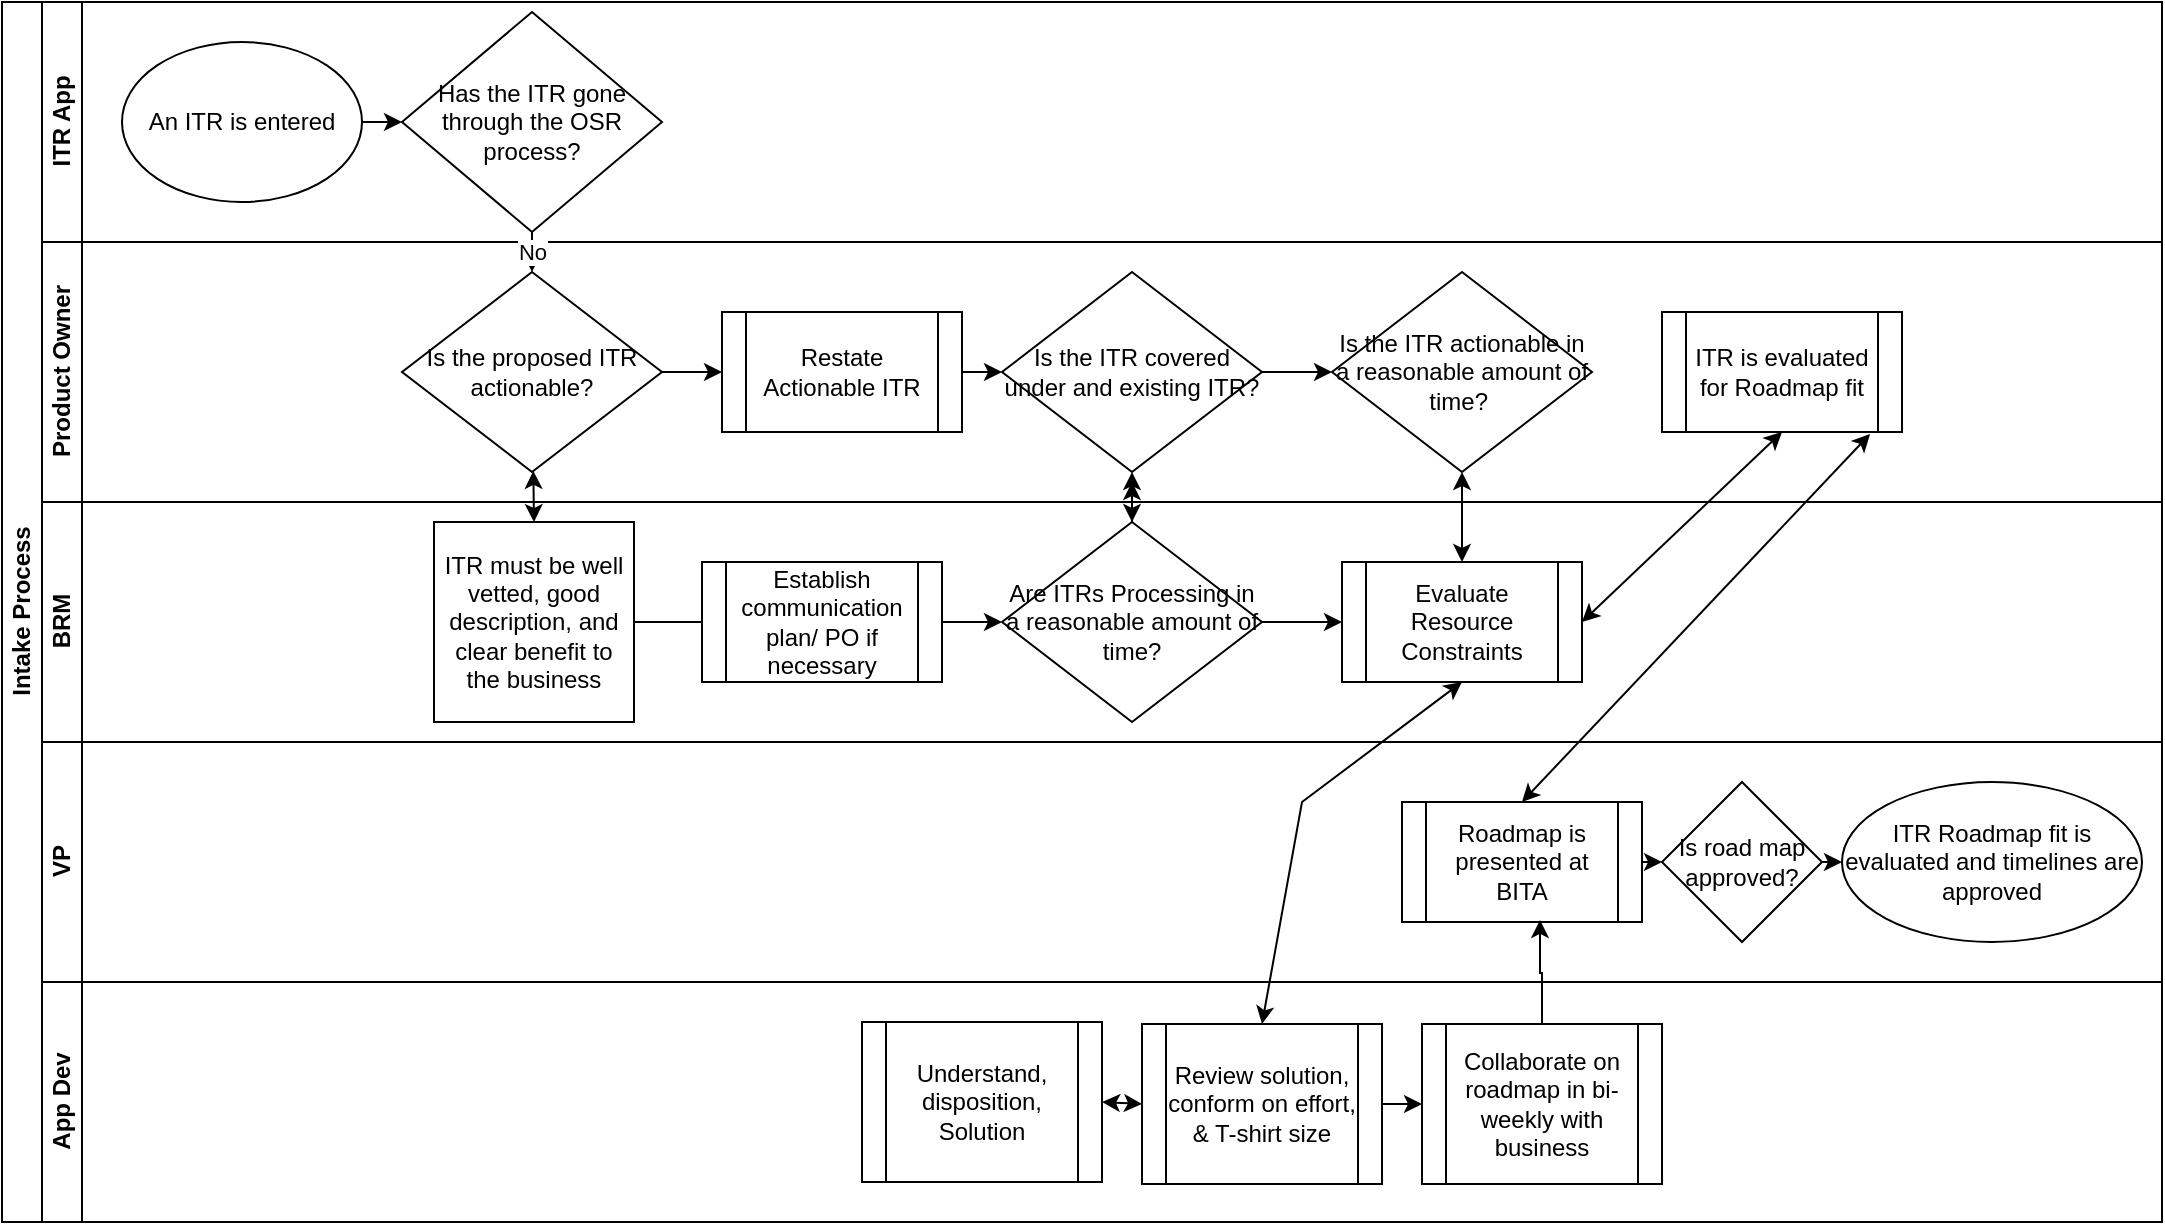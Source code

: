 <mxfile version="17.4.0" type="github">
  <diagram id="prtHgNgQTEPvFCAcTncT" name="Page-1">
    <mxGraphModel dx="1422" dy="705" grid="1" gridSize="10" guides="1" tooltips="1" connect="1" arrows="1" fold="1" page="1" pageScale="1" pageWidth="1169" pageHeight="827" math="0" shadow="0">
      <root>
        <mxCell id="0" />
        <mxCell id="1" parent="0" />
        <mxCell id="dNxyNK7c78bLwvsdeMH5-19" value="Intake Process" style="swimlane;html=1;childLayout=stackLayout;resizeParent=1;resizeParentMax=0;horizontal=0;startSize=20;horizontalStack=0;" parent="1" vertex="1">
          <mxGeometry x="30" y="40" width="1080" height="610" as="geometry" />
        </mxCell>
        <mxCell id="dNxyNK7c78bLwvsdeMH5-20" value="ITR App" style="swimlane;html=1;startSize=20;horizontal=0;" parent="dNxyNK7c78bLwvsdeMH5-19" vertex="1">
          <mxGeometry x="20" width="1060" height="120" as="geometry" />
        </mxCell>
        <mxCell id="entrwyZ9uFgelGxpIfvZ-3" value="Has the ITR gone through the OSR process?" style="rhombus;whiteSpace=wrap;html=1;" parent="dNxyNK7c78bLwvsdeMH5-20" vertex="1">
          <mxGeometry x="180" y="5" width="130" height="110" as="geometry" />
        </mxCell>
        <mxCell id="1ffi9P81lXBY1y_ssdZM-1" value="An ITR is entered" style="ellipse;whiteSpace=wrap;html=1;" parent="dNxyNK7c78bLwvsdeMH5-20" vertex="1">
          <mxGeometry x="40" y="20" width="120" height="80" as="geometry" />
        </mxCell>
        <mxCell id="1ffi9P81lXBY1y_ssdZM-18" value="" style="endArrow=classic;html=1;rounded=0;exitX=1;exitY=0.5;exitDx=0;exitDy=0;entryX=0;entryY=0.5;entryDx=0;entryDy=0;" parent="dNxyNK7c78bLwvsdeMH5-20" source="1ffi9P81lXBY1y_ssdZM-1" target="entrwyZ9uFgelGxpIfvZ-3" edge="1">
          <mxGeometry width="50" height="50" relative="1" as="geometry">
            <mxPoint x="510" y="250" as="sourcePoint" />
            <mxPoint x="560" y="200" as="targetPoint" />
          </mxGeometry>
        </mxCell>
        <mxCell id="dNxyNK7c78bLwvsdeMH5-21" value="Product Owner" style="swimlane;html=1;startSize=20;horizontal=0;" parent="dNxyNK7c78bLwvsdeMH5-19" vertex="1">
          <mxGeometry x="20" y="120" width="1060" height="130" as="geometry" />
        </mxCell>
        <mxCell id="entrwyZ9uFgelGxpIfvZ-5" value="Is the proposed ITR actionable?" style="rhombus;whiteSpace=wrap;html=1;" parent="dNxyNK7c78bLwvsdeMH5-21" vertex="1">
          <mxGeometry x="180" y="15" width="130" height="100" as="geometry" />
        </mxCell>
        <mxCell id="1ffi9P81lXBY1y_ssdZM-3" value="Is the ITR covered under and existing ITR?" style="rhombus;whiteSpace=wrap;html=1;" parent="dNxyNK7c78bLwvsdeMH5-21" vertex="1">
          <mxGeometry x="480" y="15" width="130" height="100" as="geometry" />
        </mxCell>
        <mxCell id="1ffi9P81lXBY1y_ssdZM-4" value="Is the ITR actionable in a reasonable amount of time?&amp;nbsp;" style="rhombus;whiteSpace=wrap;html=1;" parent="dNxyNK7c78bLwvsdeMH5-21" vertex="1">
          <mxGeometry x="645" y="15" width="130" height="100" as="geometry" />
        </mxCell>
        <mxCell id="1ffi9P81lXBY1y_ssdZM-10" value="Restate Actionable ITR" style="shape=process;whiteSpace=wrap;html=1;backgroundOutline=1;" parent="dNxyNK7c78bLwvsdeMH5-21" vertex="1">
          <mxGeometry x="340" y="35" width="120" height="60" as="geometry" />
        </mxCell>
        <mxCell id="1ffi9P81lXBY1y_ssdZM-20" value="" style="endArrow=classic;html=1;rounded=0;exitX=1;exitY=0.5;exitDx=0;exitDy=0;entryX=0;entryY=0.5;entryDx=0;entryDy=0;" parent="dNxyNK7c78bLwvsdeMH5-21" source="entrwyZ9uFgelGxpIfvZ-5" target="1ffi9P81lXBY1y_ssdZM-10" edge="1">
          <mxGeometry width="50" height="50" relative="1" as="geometry">
            <mxPoint x="510" y="130" as="sourcePoint" />
            <mxPoint x="560" y="80" as="targetPoint" />
          </mxGeometry>
        </mxCell>
        <mxCell id="1ffi9P81lXBY1y_ssdZM-25" value="" style="endArrow=classic;html=1;rounded=0;exitX=1;exitY=0.5;exitDx=0;exitDy=0;entryX=0;entryY=0.5;entryDx=0;entryDy=0;" parent="dNxyNK7c78bLwvsdeMH5-21" source="1ffi9P81lXBY1y_ssdZM-10" target="1ffi9P81lXBY1y_ssdZM-3" edge="1">
          <mxGeometry width="50" height="50" relative="1" as="geometry">
            <mxPoint x="510" y="130" as="sourcePoint" />
            <mxPoint x="560" y="80" as="targetPoint" />
          </mxGeometry>
        </mxCell>
        <mxCell id="1ffi9P81lXBY1y_ssdZM-29" value="" style="endArrow=classic;html=1;rounded=0;exitX=1;exitY=0.5;exitDx=0;exitDy=0;entryX=0;entryY=0.5;entryDx=0;entryDy=0;" parent="dNxyNK7c78bLwvsdeMH5-21" source="1ffi9P81lXBY1y_ssdZM-3" target="1ffi9P81lXBY1y_ssdZM-4" edge="1">
          <mxGeometry width="50" height="50" relative="1" as="geometry">
            <mxPoint x="510" y="130" as="sourcePoint" />
            <mxPoint x="560" y="80" as="targetPoint" />
          </mxGeometry>
        </mxCell>
        <mxCell id="1ffi9P81lXBY1y_ssdZM-5" value="ITR is evaluated for Roadmap fit" style="shape=process;whiteSpace=wrap;html=1;backgroundOutline=1;" parent="dNxyNK7c78bLwvsdeMH5-21" vertex="1">
          <mxGeometry x="810" y="35" width="120" height="60" as="geometry" />
        </mxCell>
        <mxCell id="dNxyNK7c78bLwvsdeMH5-22" value="BRM" style="swimlane;html=1;startSize=20;horizontal=0;" parent="dNxyNK7c78bLwvsdeMH5-19" vertex="1">
          <mxGeometry x="20" y="250" width="1060" height="120" as="geometry" />
        </mxCell>
        <mxCell id="1ffi9P81lXBY1y_ssdZM-11" value="Evaluate Resource Constraints" style="shape=process;whiteSpace=wrap;html=1;backgroundOutline=1;" parent="dNxyNK7c78bLwvsdeMH5-22" vertex="1">
          <mxGeometry x="650" y="30" width="120" height="60" as="geometry" />
        </mxCell>
        <mxCell id="1ffi9P81lXBY1y_ssdZM-12" value="ITR must be well vetted, good description, and clear benefit to the business" style="whiteSpace=wrap;html=1;aspect=fixed;" parent="dNxyNK7c78bLwvsdeMH5-22" vertex="1">
          <mxGeometry x="196" y="10" width="100" height="100" as="geometry" />
        </mxCell>
        <mxCell id="1ffi9P81lXBY1y_ssdZM-15" value="Are ITRs Processing in a reasonable amount of time?" style="rhombus;whiteSpace=wrap;html=1;" parent="dNxyNK7c78bLwvsdeMH5-22" vertex="1">
          <mxGeometry x="480" y="10" width="130" height="100" as="geometry" />
        </mxCell>
        <mxCell id="1ffi9P81lXBY1y_ssdZM-23" value="" style="endArrow=classic;html=1;rounded=0;exitX=1;exitY=0.5;exitDx=0;exitDy=0;entryX=0;entryY=0.5;entryDx=0;entryDy=0;" parent="dNxyNK7c78bLwvsdeMH5-22" source="1ffi9P81lXBY1y_ssdZM-12" target="1ffi9P81lXBY1y_ssdZM-15" edge="1">
          <mxGeometry width="50" height="50" relative="1" as="geometry">
            <mxPoint x="510" as="sourcePoint" />
            <mxPoint x="560" y="-50" as="targetPoint" />
          </mxGeometry>
        </mxCell>
        <mxCell id="1ffi9P81lXBY1y_ssdZM-24" value="" style="endArrow=classic;html=1;rounded=0;exitX=1;exitY=0.5;exitDx=0;exitDy=0;entryX=0;entryY=0.5;entryDx=0;entryDy=0;" parent="dNxyNK7c78bLwvsdeMH5-22" source="1ffi9P81lXBY1y_ssdZM-15" target="1ffi9P81lXBY1y_ssdZM-11" edge="1">
          <mxGeometry width="50" height="50" relative="1" as="geometry">
            <mxPoint x="510" as="sourcePoint" />
            <mxPoint x="560" y="-50" as="targetPoint" />
          </mxGeometry>
        </mxCell>
        <mxCell id="1ffi9P81lXBY1y_ssdZM-42" value="Establish communication plan/ PO if necessary" style="shape=process;whiteSpace=wrap;html=1;backgroundOutline=1;" parent="dNxyNK7c78bLwvsdeMH5-22" vertex="1">
          <mxGeometry x="330" y="30" width="120" height="60" as="geometry" />
        </mxCell>
        <mxCell id="entrwyZ9uFgelGxpIfvZ-1" value="VP" style="swimlane;html=1;startSize=20;horizontal=0;" parent="dNxyNK7c78bLwvsdeMH5-19" vertex="1">
          <mxGeometry x="20" y="370" width="1060" height="120" as="geometry" />
        </mxCell>
        <mxCell id="1ffi9P81lXBY1y_ssdZM-6" value="ITR Roadmap fit is evaluated and timelines are approved" style="ellipse;whiteSpace=wrap;html=1;" parent="entrwyZ9uFgelGxpIfvZ-1" vertex="1">
          <mxGeometry x="900" y="20" width="150" height="80" as="geometry" />
        </mxCell>
        <mxCell id="1ffi9P81lXBY1y_ssdZM-36" style="edgeStyle=orthogonalEdgeStyle;rounded=0;orthogonalLoop=1;jettySize=auto;html=1;exitX=1;exitY=0.5;exitDx=0;exitDy=0;entryX=0;entryY=0.5;entryDx=0;entryDy=0;" parent="entrwyZ9uFgelGxpIfvZ-1" source="1ffi9P81lXBY1y_ssdZM-7" target="1ffi9P81lXBY1y_ssdZM-9" edge="1">
          <mxGeometry relative="1" as="geometry" />
        </mxCell>
        <mxCell id="1ffi9P81lXBY1y_ssdZM-7" value="Roadmap is presented at BITA" style="shape=process;whiteSpace=wrap;html=1;backgroundOutline=1;" parent="entrwyZ9uFgelGxpIfvZ-1" vertex="1">
          <mxGeometry x="680" y="30" width="120" height="60" as="geometry" />
        </mxCell>
        <mxCell id="1ffi9P81lXBY1y_ssdZM-37" style="edgeStyle=orthogonalEdgeStyle;rounded=0;orthogonalLoop=1;jettySize=auto;html=1;exitX=1;exitY=0.5;exitDx=0;exitDy=0;entryX=0;entryY=0.5;entryDx=0;entryDy=0;" parent="entrwyZ9uFgelGxpIfvZ-1" source="1ffi9P81lXBY1y_ssdZM-9" target="1ffi9P81lXBY1y_ssdZM-6" edge="1">
          <mxGeometry relative="1" as="geometry" />
        </mxCell>
        <mxCell id="1ffi9P81lXBY1y_ssdZM-9" value="Is road map approved?" style="rhombus;whiteSpace=wrap;html=1;" parent="entrwyZ9uFgelGxpIfvZ-1" vertex="1">
          <mxGeometry x="810" y="20" width="80" height="80" as="geometry" />
        </mxCell>
        <mxCell id="1ffi9P81lXBY1y_ssdZM-13" value="App Dev" style="swimlane;html=1;startSize=20;horizontal=0;" parent="dNxyNK7c78bLwvsdeMH5-19" vertex="1">
          <mxGeometry x="20" y="490" width="1060" height="120" as="geometry" />
        </mxCell>
        <mxCell id="1ffi9P81lXBY1y_ssdZM-33" style="edgeStyle=orthogonalEdgeStyle;rounded=0;orthogonalLoop=1;jettySize=auto;html=1;exitX=1;exitY=0.5;exitDx=0;exitDy=0;entryX=0;entryY=0.5;entryDx=0;entryDy=0;" parent="1ffi9P81lXBY1y_ssdZM-13" source="1ffi9P81lXBY1y_ssdZM-16" target="1ffi9P81lXBY1y_ssdZM-17" edge="1">
          <mxGeometry relative="1" as="geometry" />
        </mxCell>
        <mxCell id="1ffi9P81lXBY1y_ssdZM-16" value="&lt;span style=&quot;font-weight: normal&quot;&gt;Review solution, conform on effort, &amp;amp; T-shirt size&lt;/span&gt;" style="shape=process;whiteSpace=wrap;html=1;backgroundOutline=1;fontStyle=1" parent="1ffi9P81lXBY1y_ssdZM-13" vertex="1">
          <mxGeometry x="550" y="21" width="120" height="80" as="geometry" />
        </mxCell>
        <mxCell id="1ffi9P81lXBY1y_ssdZM-17" value="Collaborate on roadmap in bi-weekly with business" style="shape=process;whiteSpace=wrap;html=1;backgroundOutline=1;" parent="1ffi9P81lXBY1y_ssdZM-13" vertex="1">
          <mxGeometry x="690" y="21" width="120" height="80" as="geometry" />
        </mxCell>
        <mxCell id="1ffi9P81lXBY1y_ssdZM-40" value="&lt;span style=&quot;font-weight: normal&quot;&gt;Understand, disposition, Solution&lt;/span&gt;" style="shape=process;whiteSpace=wrap;html=1;backgroundOutline=1;fontStyle=1" parent="1ffi9P81lXBY1y_ssdZM-13" vertex="1">
          <mxGeometry x="410" y="20" width="120" height="80" as="geometry" />
        </mxCell>
        <mxCell id="1ffi9P81lXBY1y_ssdZM-41" value="" style="endArrow=classic;startArrow=classic;html=1;rounded=0;entryX=0;entryY=0.5;entryDx=0;entryDy=0;" parent="1ffi9P81lXBY1y_ssdZM-13" target="1ffi9P81lXBY1y_ssdZM-16" edge="1">
          <mxGeometry width="50" height="50" relative="1" as="geometry">
            <mxPoint x="530" y="60" as="sourcePoint" />
            <mxPoint x="580" y="10" as="targetPoint" />
          </mxGeometry>
        </mxCell>
        <mxCell id="1ffi9P81lXBY1y_ssdZM-19" value="No" style="endArrow=classic;html=1;rounded=0;exitX=0.5;exitY=1;exitDx=0;exitDy=0;entryX=0.5;entryY=0;entryDx=0;entryDy=0;" parent="dNxyNK7c78bLwvsdeMH5-19" source="entrwyZ9uFgelGxpIfvZ-3" target="entrwyZ9uFgelGxpIfvZ-5" edge="1">
          <mxGeometry width="50" height="50" relative="1" as="geometry">
            <mxPoint x="530" y="250" as="sourcePoint" />
            <mxPoint x="580" y="200" as="targetPoint" />
          </mxGeometry>
        </mxCell>
        <mxCell id="1ffi9P81lXBY1y_ssdZM-21" value="" style="endArrow=classic;startArrow=classic;html=1;rounded=0;exitX=0.5;exitY=0;exitDx=0;exitDy=0;" parent="dNxyNK7c78bLwvsdeMH5-19" source="1ffi9P81lXBY1y_ssdZM-12" target="entrwyZ9uFgelGxpIfvZ-5" edge="1">
          <mxGeometry width="50" height="50" relative="1" as="geometry">
            <mxPoint x="530" y="250" as="sourcePoint" />
            <mxPoint x="580" y="200" as="targetPoint" />
          </mxGeometry>
        </mxCell>
        <mxCell id="1ffi9P81lXBY1y_ssdZM-27" value="" style="edgeStyle=orthogonalEdgeStyle;rounded=0;orthogonalLoop=1;jettySize=auto;html=1;" parent="dNxyNK7c78bLwvsdeMH5-19" source="1ffi9P81lXBY1y_ssdZM-15" target="1ffi9P81lXBY1y_ssdZM-3" edge="1">
          <mxGeometry relative="1" as="geometry" />
        </mxCell>
        <mxCell id="1ffi9P81lXBY1y_ssdZM-28" value="" style="endArrow=classic;startArrow=classic;html=1;rounded=0;entryX=0.5;entryY=1;entryDx=0;entryDy=0;exitX=0.5;exitY=0;exitDx=0;exitDy=0;" parent="dNxyNK7c78bLwvsdeMH5-19" source="1ffi9P81lXBY1y_ssdZM-11" target="1ffi9P81lXBY1y_ssdZM-4" edge="1">
          <mxGeometry width="50" height="50" relative="1" as="geometry">
            <mxPoint x="530" y="250" as="sourcePoint" />
            <mxPoint x="580" y="200" as="targetPoint" />
          </mxGeometry>
        </mxCell>
        <mxCell id="1ffi9P81lXBY1y_ssdZM-31" value="" style="endArrow=classic;startArrow=classic;html=1;rounded=0;exitX=0.5;exitY=0;exitDx=0;exitDy=0;entryX=0.5;entryY=1;entryDx=0;entryDy=0;" parent="dNxyNK7c78bLwvsdeMH5-19" source="1ffi9P81lXBY1y_ssdZM-16" target="1ffi9P81lXBY1y_ssdZM-11" edge="1">
          <mxGeometry width="50" height="50" relative="1" as="geometry">
            <mxPoint x="530" y="250" as="sourcePoint" />
            <mxPoint x="580" y="200" as="targetPoint" />
            <Array as="points">
              <mxPoint x="650" y="400" />
            </Array>
          </mxGeometry>
        </mxCell>
        <mxCell id="1ffi9P81lXBY1y_ssdZM-35" style="edgeStyle=orthogonalEdgeStyle;rounded=0;orthogonalLoop=1;jettySize=auto;html=1;exitX=0.5;exitY=0;exitDx=0;exitDy=0;entryX=0.575;entryY=0.983;entryDx=0;entryDy=0;entryPerimeter=0;" parent="dNxyNK7c78bLwvsdeMH5-19" source="1ffi9P81lXBY1y_ssdZM-17" target="1ffi9P81lXBY1y_ssdZM-7" edge="1">
          <mxGeometry relative="1" as="geometry" />
        </mxCell>
        <mxCell id="1ffi9P81lXBY1y_ssdZM-38" value="" style="endArrow=classic;startArrow=classic;html=1;rounded=0;entryX=0.5;entryY=1;entryDx=0;entryDy=0;exitX=1;exitY=0.5;exitDx=0;exitDy=0;" parent="dNxyNK7c78bLwvsdeMH5-19" source="1ffi9P81lXBY1y_ssdZM-11" target="1ffi9P81lXBY1y_ssdZM-5" edge="1">
          <mxGeometry width="50" height="50" relative="1" as="geometry">
            <mxPoint x="530" y="250" as="sourcePoint" />
            <mxPoint x="580" y="200" as="targetPoint" />
          </mxGeometry>
        </mxCell>
        <mxCell id="1ffi9P81lXBY1y_ssdZM-26" value="" style="endArrow=classic;startArrow=classic;html=1;rounded=0;" parent="1" edge="1">
          <mxGeometry width="50" height="50" relative="1" as="geometry">
            <mxPoint x="595" y="300" as="sourcePoint" />
            <mxPoint x="595" y="280" as="targetPoint" />
          </mxGeometry>
        </mxCell>
        <mxCell id="Za8QWARi7xSNZyMkuQ4m-1" value="" style="endArrow=classic;startArrow=classic;html=1;rounded=0;entryX=0.867;entryY=1.017;entryDx=0;entryDy=0;entryPerimeter=0;" edge="1" parent="1" target="1ffi9P81lXBY1y_ssdZM-5">
          <mxGeometry width="50" height="50" relative="1" as="geometry">
            <mxPoint x="790" y="440" as="sourcePoint" />
            <mxPoint x="1000" y="290" as="targetPoint" />
          </mxGeometry>
        </mxCell>
      </root>
    </mxGraphModel>
  </diagram>
</mxfile>

